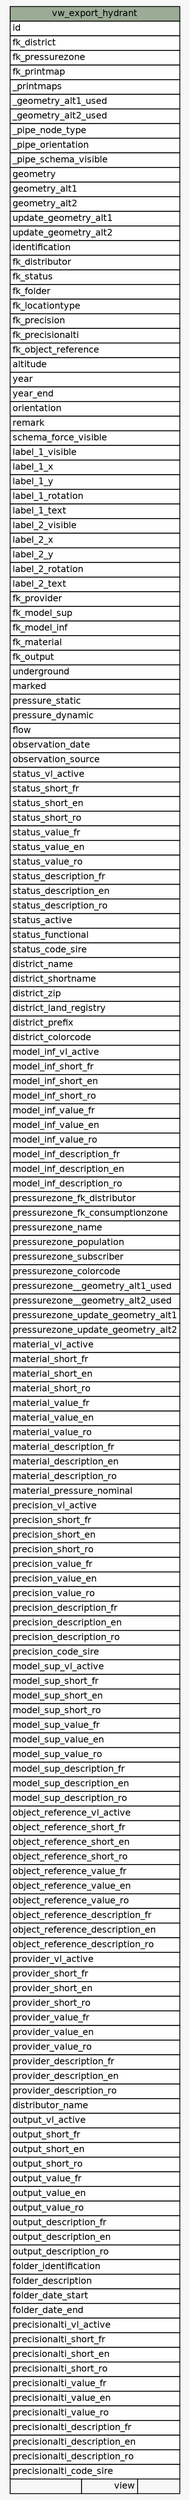 // dot 2.38.0 on Linux 4.8.0-42-generic
// SchemaSpy rev 590
digraph "vw_export_hydrant" {
  graph [
    rankdir="RL"
    bgcolor="#f7f7f7"
    nodesep="0.18"
    ranksep="0.46"
    fontname="Helvetica"
    fontsize="11"
  ];
  node [
    fontname="Helvetica"
    fontsize="11"
    shape="plaintext"
  ];
  edge [
    arrowsize="0.8"
  ];
  "vw_export_hydrant" [
    label=<
    <TABLE BORDER="0" CELLBORDER="1" CELLSPACING="0" BGCOLOR="#ffffff">
      <TR><TD COLSPAN="3" BGCOLOR="#9bab96" ALIGN="CENTER">vw_export_hydrant</TD></TR>
      <TR><TD PORT="id" COLSPAN="3" ALIGN="LEFT">id</TD></TR>
      <TR><TD PORT="fk_district" COLSPAN="3" ALIGN="LEFT">fk_district</TD></TR>
      <TR><TD PORT="fk_pressurezone" COLSPAN="3" ALIGN="LEFT">fk_pressurezone</TD></TR>
      <TR><TD PORT="fk_printmap" COLSPAN="3" ALIGN="LEFT">fk_printmap</TD></TR>
      <TR><TD PORT="_printmaps" COLSPAN="3" ALIGN="LEFT">_printmaps</TD></TR>
      <TR><TD PORT="_geometry_alt1_used" COLSPAN="3" ALIGN="LEFT">_geometry_alt1_used</TD></TR>
      <TR><TD PORT="_geometry_alt2_used" COLSPAN="3" ALIGN="LEFT">_geometry_alt2_used</TD></TR>
      <TR><TD PORT="_pipe_node_type" COLSPAN="3" ALIGN="LEFT">_pipe_node_type</TD></TR>
      <TR><TD PORT="_pipe_orientation" COLSPAN="3" ALIGN="LEFT">_pipe_orientation</TD></TR>
      <TR><TD PORT="_pipe_schema_visible" COLSPAN="3" ALIGN="LEFT">_pipe_schema_visible</TD></TR>
      <TR><TD PORT="geometry" COLSPAN="3" ALIGN="LEFT">geometry</TD></TR>
      <TR><TD PORT="geometry_alt1" COLSPAN="3" ALIGN="LEFT">geometry_alt1</TD></TR>
      <TR><TD PORT="geometry_alt2" COLSPAN="3" ALIGN="LEFT">geometry_alt2</TD></TR>
      <TR><TD PORT="update_geometry_alt1" COLSPAN="3" ALIGN="LEFT">update_geometry_alt1</TD></TR>
      <TR><TD PORT="update_geometry_alt2" COLSPAN="3" ALIGN="LEFT">update_geometry_alt2</TD></TR>
      <TR><TD PORT="identification" COLSPAN="3" ALIGN="LEFT">identification</TD></TR>
      <TR><TD PORT="fk_distributor" COLSPAN="3" ALIGN="LEFT">fk_distributor</TD></TR>
      <TR><TD PORT="fk_status" COLSPAN="3" ALIGN="LEFT">fk_status</TD></TR>
      <TR><TD PORT="fk_folder" COLSPAN="3" ALIGN="LEFT">fk_folder</TD></TR>
      <TR><TD PORT="fk_locationtype" COLSPAN="3" ALIGN="LEFT">fk_locationtype</TD></TR>
      <TR><TD PORT="fk_precision" COLSPAN="3" ALIGN="LEFT">fk_precision</TD></TR>
      <TR><TD PORT="fk_precisionalti" COLSPAN="3" ALIGN="LEFT">fk_precisionalti</TD></TR>
      <TR><TD PORT="fk_object_reference" COLSPAN="3" ALIGN="LEFT">fk_object_reference</TD></TR>
      <TR><TD PORT="altitude" COLSPAN="3" ALIGN="LEFT">altitude</TD></TR>
      <TR><TD PORT="year" COLSPAN="3" ALIGN="LEFT">year</TD></TR>
      <TR><TD PORT="year_end" COLSPAN="3" ALIGN="LEFT">year_end</TD></TR>
      <TR><TD PORT="orientation" COLSPAN="3" ALIGN="LEFT">orientation</TD></TR>
      <TR><TD PORT="remark" COLSPAN="3" ALIGN="LEFT">remark</TD></TR>
      <TR><TD PORT="schema_force_visible" COLSPAN="3" ALIGN="LEFT">schema_force_visible</TD></TR>
      <TR><TD PORT="label_1_visible" COLSPAN="3" ALIGN="LEFT">label_1_visible</TD></TR>
      <TR><TD PORT="label_1_x" COLSPAN="3" ALIGN="LEFT">label_1_x</TD></TR>
      <TR><TD PORT="label_1_y" COLSPAN="3" ALIGN="LEFT">label_1_y</TD></TR>
      <TR><TD PORT="label_1_rotation" COLSPAN="3" ALIGN="LEFT">label_1_rotation</TD></TR>
      <TR><TD PORT="label_1_text" COLSPAN="3" ALIGN="LEFT">label_1_text</TD></TR>
      <TR><TD PORT="label_2_visible" COLSPAN="3" ALIGN="LEFT">label_2_visible</TD></TR>
      <TR><TD PORT="label_2_x" COLSPAN="3" ALIGN="LEFT">label_2_x</TD></TR>
      <TR><TD PORT="label_2_y" COLSPAN="3" ALIGN="LEFT">label_2_y</TD></TR>
      <TR><TD PORT="label_2_rotation" COLSPAN="3" ALIGN="LEFT">label_2_rotation</TD></TR>
      <TR><TD PORT="label_2_text" COLSPAN="3" ALIGN="LEFT">label_2_text</TD></TR>
      <TR><TD PORT="fk_provider" COLSPAN="3" ALIGN="LEFT">fk_provider</TD></TR>
      <TR><TD PORT="fk_model_sup" COLSPAN="3" ALIGN="LEFT">fk_model_sup</TD></TR>
      <TR><TD PORT="fk_model_inf" COLSPAN="3" ALIGN="LEFT">fk_model_inf</TD></TR>
      <TR><TD PORT="fk_material" COLSPAN="3" ALIGN="LEFT">fk_material</TD></TR>
      <TR><TD PORT="fk_output" COLSPAN="3" ALIGN="LEFT">fk_output</TD></TR>
      <TR><TD PORT="underground" COLSPAN="3" ALIGN="LEFT">underground</TD></TR>
      <TR><TD PORT="marked" COLSPAN="3" ALIGN="LEFT">marked</TD></TR>
      <TR><TD PORT="pressure_static" COLSPAN="3" ALIGN="LEFT">pressure_static</TD></TR>
      <TR><TD PORT="pressure_dynamic" COLSPAN="3" ALIGN="LEFT">pressure_dynamic</TD></TR>
      <TR><TD PORT="flow" COLSPAN="3" ALIGN="LEFT">flow</TD></TR>
      <TR><TD PORT="observation_date" COLSPAN="3" ALIGN="LEFT">observation_date</TD></TR>
      <TR><TD PORT="observation_source" COLSPAN="3" ALIGN="LEFT">observation_source</TD></TR>
      <TR><TD PORT="status_vl_active" COLSPAN="3" ALIGN="LEFT">status_vl_active</TD></TR>
      <TR><TD PORT="status_short_fr" COLSPAN="3" ALIGN="LEFT">status_short_fr</TD></TR>
      <TR><TD PORT="status_short_en" COLSPAN="3" ALIGN="LEFT">status_short_en</TD></TR>
      <TR><TD PORT="status_short_ro" COLSPAN="3" ALIGN="LEFT">status_short_ro</TD></TR>
      <TR><TD PORT="status_value_fr" COLSPAN="3" ALIGN="LEFT">status_value_fr</TD></TR>
      <TR><TD PORT="status_value_en" COLSPAN="3" ALIGN="LEFT">status_value_en</TD></TR>
      <TR><TD PORT="status_value_ro" COLSPAN="3" ALIGN="LEFT">status_value_ro</TD></TR>
      <TR><TD PORT="status_description_fr" COLSPAN="3" ALIGN="LEFT">status_description_fr</TD></TR>
      <TR><TD PORT="status_description_en" COLSPAN="3" ALIGN="LEFT">status_description_en</TD></TR>
      <TR><TD PORT="status_description_ro" COLSPAN="3" ALIGN="LEFT">status_description_ro</TD></TR>
      <TR><TD PORT="status_active" COLSPAN="3" ALIGN="LEFT">status_active</TD></TR>
      <TR><TD PORT="status_functional" COLSPAN="3" ALIGN="LEFT">status_functional</TD></TR>
      <TR><TD PORT="status_code_sire" COLSPAN="3" ALIGN="LEFT">status_code_sire</TD></TR>
      <TR><TD PORT="district_name" COLSPAN="3" ALIGN="LEFT">district_name</TD></TR>
      <TR><TD PORT="district_shortname" COLSPAN="3" ALIGN="LEFT">district_shortname</TD></TR>
      <TR><TD PORT="district_zip" COLSPAN="3" ALIGN="LEFT">district_zip</TD></TR>
      <TR><TD PORT="district_land_registry" COLSPAN="3" ALIGN="LEFT">district_land_registry</TD></TR>
      <TR><TD PORT="district_prefix" COLSPAN="3" ALIGN="LEFT">district_prefix</TD></TR>
      <TR><TD PORT="district_colorcode" COLSPAN="3" ALIGN="LEFT">district_colorcode</TD></TR>
      <TR><TD PORT="model_inf_vl_active" COLSPAN="3" ALIGN="LEFT">model_inf_vl_active</TD></TR>
      <TR><TD PORT="model_inf_short_fr" COLSPAN="3" ALIGN="LEFT">model_inf_short_fr</TD></TR>
      <TR><TD PORT="model_inf_short_en" COLSPAN="3" ALIGN="LEFT">model_inf_short_en</TD></TR>
      <TR><TD PORT="model_inf_short_ro" COLSPAN="3" ALIGN="LEFT">model_inf_short_ro</TD></TR>
      <TR><TD PORT="model_inf_value_fr" COLSPAN="3" ALIGN="LEFT">model_inf_value_fr</TD></TR>
      <TR><TD PORT="model_inf_value_en" COLSPAN="3" ALIGN="LEFT">model_inf_value_en</TD></TR>
      <TR><TD PORT="model_inf_value_ro" COLSPAN="3" ALIGN="LEFT">model_inf_value_ro</TD></TR>
      <TR><TD PORT="model_inf_description_fr" COLSPAN="3" ALIGN="LEFT">model_inf_description_fr</TD></TR>
      <TR><TD PORT="model_inf_description_en" COLSPAN="3" ALIGN="LEFT">model_inf_description_en</TD></TR>
      <TR><TD PORT="model_inf_description_ro" COLSPAN="3" ALIGN="LEFT">model_inf_description_ro</TD></TR>
      <TR><TD PORT="pressurezone_fk_distributor" COLSPAN="3" ALIGN="LEFT">pressurezone_fk_distributor</TD></TR>
      <TR><TD PORT="pressurezone_fk_consumptionzone" COLSPAN="3" ALIGN="LEFT">pressurezone_fk_consumptionzone</TD></TR>
      <TR><TD PORT="pressurezone_name" COLSPAN="3" ALIGN="LEFT">pressurezone_name</TD></TR>
      <TR><TD PORT="pressurezone_population" COLSPAN="3" ALIGN="LEFT">pressurezone_population</TD></TR>
      <TR><TD PORT="pressurezone_subscriber" COLSPAN="3" ALIGN="LEFT">pressurezone_subscriber</TD></TR>
      <TR><TD PORT="pressurezone_colorcode" COLSPAN="3" ALIGN="LEFT">pressurezone_colorcode</TD></TR>
      <TR><TD PORT="pressurezone__geometry_alt1_used" COLSPAN="3" ALIGN="LEFT">pressurezone__geometry_alt1_used</TD></TR>
      <TR><TD PORT="pressurezone__geometry_alt2_used" COLSPAN="3" ALIGN="LEFT">pressurezone__geometry_alt2_used</TD></TR>
      <TR><TD PORT="pressurezone_update_geometry_alt1" COLSPAN="3" ALIGN="LEFT">pressurezone_update_geometry_alt1</TD></TR>
      <TR><TD PORT="pressurezone_update_geometry_alt2" COLSPAN="3" ALIGN="LEFT">pressurezone_update_geometry_alt2</TD></TR>
      <TR><TD PORT="material_vl_active" COLSPAN="3" ALIGN="LEFT">material_vl_active</TD></TR>
      <TR><TD PORT="material_short_fr" COLSPAN="3" ALIGN="LEFT">material_short_fr</TD></TR>
      <TR><TD PORT="material_short_en" COLSPAN="3" ALIGN="LEFT">material_short_en</TD></TR>
      <TR><TD PORT="material_short_ro" COLSPAN="3" ALIGN="LEFT">material_short_ro</TD></TR>
      <TR><TD PORT="material_value_fr" COLSPAN="3" ALIGN="LEFT">material_value_fr</TD></TR>
      <TR><TD PORT="material_value_en" COLSPAN="3" ALIGN="LEFT">material_value_en</TD></TR>
      <TR><TD PORT="material_value_ro" COLSPAN="3" ALIGN="LEFT">material_value_ro</TD></TR>
      <TR><TD PORT="material_description_fr" COLSPAN="3" ALIGN="LEFT">material_description_fr</TD></TR>
      <TR><TD PORT="material_description_en" COLSPAN="3" ALIGN="LEFT">material_description_en</TD></TR>
      <TR><TD PORT="material_description_ro" COLSPAN="3" ALIGN="LEFT">material_description_ro</TD></TR>
      <TR><TD PORT="material_pressure_nominal" COLSPAN="3" ALIGN="LEFT">material_pressure_nominal</TD></TR>
      <TR><TD PORT="precision_vl_active" COLSPAN="3" ALIGN="LEFT">precision_vl_active</TD></TR>
      <TR><TD PORT="precision_short_fr" COLSPAN="3" ALIGN="LEFT">precision_short_fr</TD></TR>
      <TR><TD PORT="precision_short_en" COLSPAN="3" ALIGN="LEFT">precision_short_en</TD></TR>
      <TR><TD PORT="precision_short_ro" COLSPAN="3" ALIGN="LEFT">precision_short_ro</TD></TR>
      <TR><TD PORT="precision_value_fr" COLSPAN="3" ALIGN="LEFT">precision_value_fr</TD></TR>
      <TR><TD PORT="precision_value_en" COLSPAN="3" ALIGN="LEFT">precision_value_en</TD></TR>
      <TR><TD PORT="precision_value_ro" COLSPAN="3" ALIGN="LEFT">precision_value_ro</TD></TR>
      <TR><TD PORT="precision_description_fr" COLSPAN="3" ALIGN="LEFT">precision_description_fr</TD></TR>
      <TR><TD PORT="precision_description_en" COLSPAN="3" ALIGN="LEFT">precision_description_en</TD></TR>
      <TR><TD PORT="precision_description_ro" COLSPAN="3" ALIGN="LEFT">precision_description_ro</TD></TR>
      <TR><TD PORT="precision_code_sire" COLSPAN="3" ALIGN="LEFT">precision_code_sire</TD></TR>
      <TR><TD PORT="model_sup_vl_active" COLSPAN="3" ALIGN="LEFT">model_sup_vl_active</TD></TR>
      <TR><TD PORT="model_sup_short_fr" COLSPAN="3" ALIGN="LEFT">model_sup_short_fr</TD></TR>
      <TR><TD PORT="model_sup_short_en" COLSPAN="3" ALIGN="LEFT">model_sup_short_en</TD></TR>
      <TR><TD PORT="model_sup_short_ro" COLSPAN="3" ALIGN="LEFT">model_sup_short_ro</TD></TR>
      <TR><TD PORT="model_sup_value_fr" COLSPAN="3" ALIGN="LEFT">model_sup_value_fr</TD></TR>
      <TR><TD PORT="model_sup_value_en" COLSPAN="3" ALIGN="LEFT">model_sup_value_en</TD></TR>
      <TR><TD PORT="model_sup_value_ro" COLSPAN="3" ALIGN="LEFT">model_sup_value_ro</TD></TR>
      <TR><TD PORT="model_sup_description_fr" COLSPAN="3" ALIGN="LEFT">model_sup_description_fr</TD></TR>
      <TR><TD PORT="model_sup_description_en" COLSPAN="3" ALIGN="LEFT">model_sup_description_en</TD></TR>
      <TR><TD PORT="model_sup_description_ro" COLSPAN="3" ALIGN="LEFT">model_sup_description_ro</TD></TR>
      <TR><TD PORT="object_reference_vl_active" COLSPAN="3" ALIGN="LEFT">object_reference_vl_active</TD></TR>
      <TR><TD PORT="object_reference_short_fr" COLSPAN="3" ALIGN="LEFT">object_reference_short_fr</TD></TR>
      <TR><TD PORT="object_reference_short_en" COLSPAN="3" ALIGN="LEFT">object_reference_short_en</TD></TR>
      <TR><TD PORT="object_reference_short_ro" COLSPAN="3" ALIGN="LEFT">object_reference_short_ro</TD></TR>
      <TR><TD PORT="object_reference_value_fr" COLSPAN="3" ALIGN="LEFT">object_reference_value_fr</TD></TR>
      <TR><TD PORT="object_reference_value_en" COLSPAN="3" ALIGN="LEFT">object_reference_value_en</TD></TR>
      <TR><TD PORT="object_reference_value_ro" COLSPAN="3" ALIGN="LEFT">object_reference_value_ro</TD></TR>
      <TR><TD PORT="object_reference_description_fr" COLSPAN="3" ALIGN="LEFT">object_reference_description_fr</TD></TR>
      <TR><TD PORT="object_reference_description_en" COLSPAN="3" ALIGN="LEFT">object_reference_description_en</TD></TR>
      <TR><TD PORT="object_reference_description_ro" COLSPAN="3" ALIGN="LEFT">object_reference_description_ro</TD></TR>
      <TR><TD PORT="provider_vl_active" COLSPAN="3" ALIGN="LEFT">provider_vl_active</TD></TR>
      <TR><TD PORT="provider_short_fr" COLSPAN="3" ALIGN="LEFT">provider_short_fr</TD></TR>
      <TR><TD PORT="provider_short_en" COLSPAN="3" ALIGN="LEFT">provider_short_en</TD></TR>
      <TR><TD PORT="provider_short_ro" COLSPAN="3" ALIGN="LEFT">provider_short_ro</TD></TR>
      <TR><TD PORT="provider_value_fr" COLSPAN="3" ALIGN="LEFT">provider_value_fr</TD></TR>
      <TR><TD PORT="provider_value_en" COLSPAN="3" ALIGN="LEFT">provider_value_en</TD></TR>
      <TR><TD PORT="provider_value_ro" COLSPAN="3" ALIGN="LEFT">provider_value_ro</TD></TR>
      <TR><TD PORT="provider_description_fr" COLSPAN="3" ALIGN="LEFT">provider_description_fr</TD></TR>
      <TR><TD PORT="provider_description_en" COLSPAN="3" ALIGN="LEFT">provider_description_en</TD></TR>
      <TR><TD PORT="provider_description_ro" COLSPAN="3" ALIGN="LEFT">provider_description_ro</TD></TR>
      <TR><TD PORT="distributor_name" COLSPAN="3" ALIGN="LEFT">distributor_name</TD></TR>
      <TR><TD PORT="output_vl_active" COLSPAN="3" ALIGN="LEFT">output_vl_active</TD></TR>
      <TR><TD PORT="output_short_fr" COLSPAN="3" ALIGN="LEFT">output_short_fr</TD></TR>
      <TR><TD PORT="output_short_en" COLSPAN="3" ALIGN="LEFT">output_short_en</TD></TR>
      <TR><TD PORT="output_short_ro" COLSPAN="3" ALIGN="LEFT">output_short_ro</TD></TR>
      <TR><TD PORT="output_value_fr" COLSPAN="3" ALIGN="LEFT">output_value_fr</TD></TR>
      <TR><TD PORT="output_value_en" COLSPAN="3" ALIGN="LEFT">output_value_en</TD></TR>
      <TR><TD PORT="output_value_ro" COLSPAN="3" ALIGN="LEFT">output_value_ro</TD></TR>
      <TR><TD PORT="output_description_fr" COLSPAN="3" ALIGN="LEFT">output_description_fr</TD></TR>
      <TR><TD PORT="output_description_en" COLSPAN="3" ALIGN="LEFT">output_description_en</TD></TR>
      <TR><TD PORT="output_description_ro" COLSPAN="3" ALIGN="LEFT">output_description_ro</TD></TR>
      <TR><TD PORT="folder_identification" COLSPAN="3" ALIGN="LEFT">folder_identification</TD></TR>
      <TR><TD PORT="folder_description" COLSPAN="3" ALIGN="LEFT">folder_description</TD></TR>
      <TR><TD PORT="folder_date_start" COLSPAN="3" ALIGN="LEFT">folder_date_start</TD></TR>
      <TR><TD PORT="folder_date_end" COLSPAN="3" ALIGN="LEFT">folder_date_end</TD></TR>
      <TR><TD PORT="precisionalti_vl_active" COLSPAN="3" ALIGN="LEFT">precisionalti_vl_active</TD></TR>
      <TR><TD PORT="precisionalti_short_fr" COLSPAN="3" ALIGN="LEFT">precisionalti_short_fr</TD></TR>
      <TR><TD PORT="precisionalti_short_en" COLSPAN="3" ALIGN="LEFT">precisionalti_short_en</TD></TR>
      <TR><TD PORT="precisionalti_short_ro" COLSPAN="3" ALIGN="LEFT">precisionalti_short_ro</TD></TR>
      <TR><TD PORT="precisionalti_value_fr" COLSPAN="3" ALIGN="LEFT">precisionalti_value_fr</TD></TR>
      <TR><TD PORT="precisionalti_value_en" COLSPAN="3" ALIGN="LEFT">precisionalti_value_en</TD></TR>
      <TR><TD PORT="precisionalti_value_ro" COLSPAN="3" ALIGN="LEFT">precisionalti_value_ro</TD></TR>
      <TR><TD PORT="precisionalti_description_fr" COLSPAN="3" ALIGN="LEFT">precisionalti_description_fr</TD></TR>
      <TR><TD PORT="precisionalti_description_en" COLSPAN="3" ALIGN="LEFT">precisionalti_description_en</TD></TR>
      <TR><TD PORT="precisionalti_description_ro" COLSPAN="3" ALIGN="LEFT">precisionalti_description_ro</TD></TR>
      <TR><TD PORT="precisionalti_code_sire" COLSPAN="3" ALIGN="LEFT">precisionalti_code_sire</TD></TR>
      <TR><TD ALIGN="LEFT" BGCOLOR="#f7f7f7">  </TD><TD ALIGN="RIGHT" BGCOLOR="#f7f7f7">view</TD><TD ALIGN="RIGHT" BGCOLOR="#f7f7f7">  </TD></TR>
    </TABLE>>
    URL="tables/vw_export_hydrant.html"
    tooltip="vw_export_hydrant"
  ];
}
